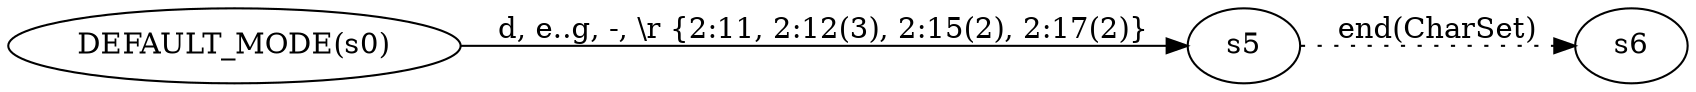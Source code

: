 digraph ATN {
  rankdir=LR;

  "DEFAULT_MODE(s0)" -> s5 [label="d, e..g, -, \\r {2:11, 2:12(3), 2:15(2), 2:17(2)}"]
  s5 -> s6 [label="end(CharSet)", style=dotted]
}